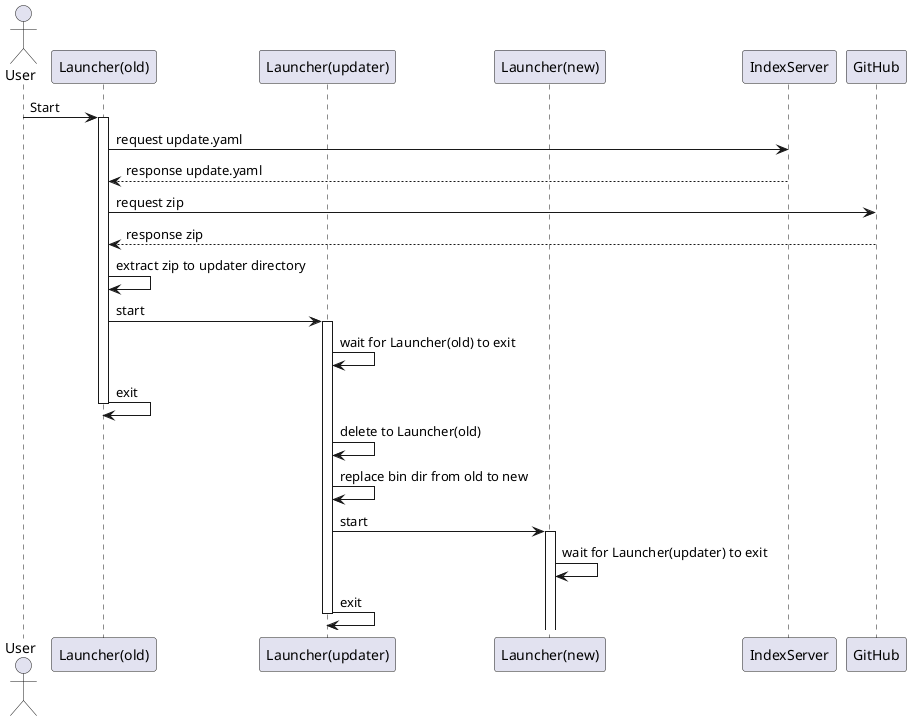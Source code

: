 @startuml Auto Update
actor User as user
participant "Launcher(old)" as launcher_old
participant "Launcher(updater)" as launcher_updater
participant "Launcher(new)" as launcher_new
participant "IndexServer" as index_server
participant "GitHub" as github
user -> launcher_old : Start
activate launcher_old
launcher_old -> index_server : request update.yaml
launcher_old <-- index_server: response update.yaml
launcher_old -> github : request zip
launcher_old <-- github: response zip
launcher_old -> launcher_old : extract zip to updater directory
launcher_old -> launcher_updater : start
activate launcher_updater
launcher_updater -> launcher_updater : wait for Launcher(old) to exit
launcher_old -> launcher_old : exit
deactivate launcher_old
launcher_updater -> launcher_updater : delete to Launcher(old)
launcher_updater -> launcher_updater : replace bin dir from old to new
launcher_updater -> launcher_new : start
activate launcher_new
launcher_new -> launcher_new : wait for Launcher(updater) to exit
launcher_updater -> launcher_updater : exit
deactivate launcher_updater
@enduml
